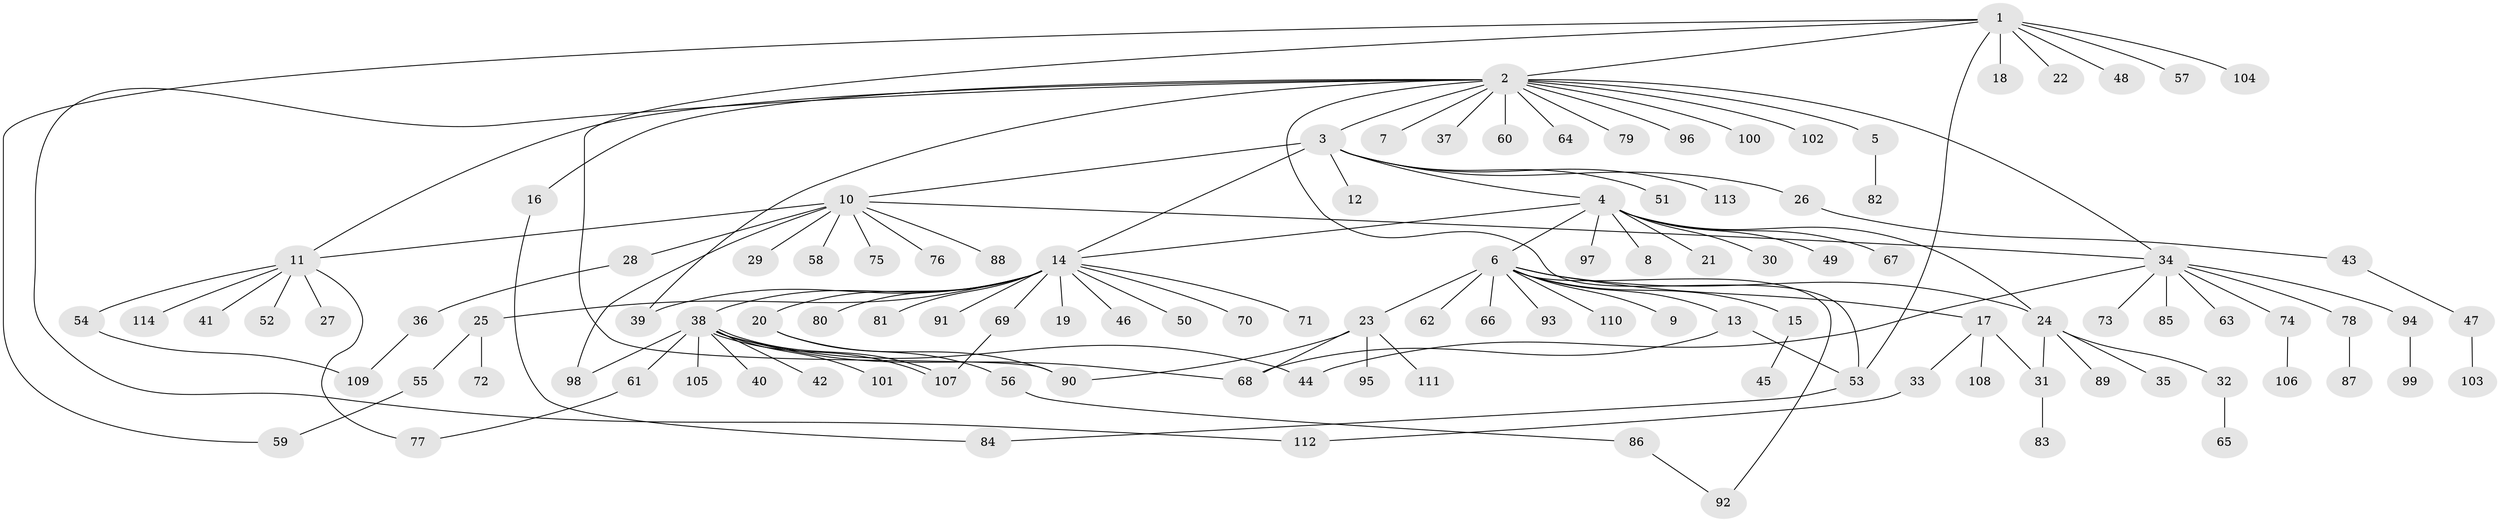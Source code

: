 // coarse degree distribution, {8: 0.011111111111111112, 16: 0.022222222222222223, 7: 0.022222222222222223, 9: 0.03333333333333333, 2: 0.18888888888888888, 12: 0.011111111111111112, 1: 0.6333333333333333, 5: 0.011111111111111112, 4: 0.03333333333333333, 6: 0.011111111111111112, 10: 0.011111111111111112, 3: 0.011111111111111112}
// Generated by graph-tools (version 1.1) at 2025/51/02/27/25 19:51:55]
// undirected, 114 vertices, 135 edges
graph export_dot {
graph [start="1"]
  node [color=gray90,style=filled];
  1;
  2;
  3;
  4;
  5;
  6;
  7;
  8;
  9;
  10;
  11;
  12;
  13;
  14;
  15;
  16;
  17;
  18;
  19;
  20;
  21;
  22;
  23;
  24;
  25;
  26;
  27;
  28;
  29;
  30;
  31;
  32;
  33;
  34;
  35;
  36;
  37;
  38;
  39;
  40;
  41;
  42;
  43;
  44;
  45;
  46;
  47;
  48;
  49;
  50;
  51;
  52;
  53;
  54;
  55;
  56;
  57;
  58;
  59;
  60;
  61;
  62;
  63;
  64;
  65;
  66;
  67;
  68;
  69;
  70;
  71;
  72;
  73;
  74;
  75;
  76;
  77;
  78;
  79;
  80;
  81;
  82;
  83;
  84;
  85;
  86;
  87;
  88;
  89;
  90;
  91;
  92;
  93;
  94;
  95;
  96;
  97;
  98;
  99;
  100;
  101;
  102;
  103;
  104;
  105;
  106;
  107;
  108;
  109;
  110;
  111;
  112;
  113;
  114;
  1 -- 2;
  1 -- 18;
  1 -- 22;
  1 -- 48;
  1 -- 53;
  1 -- 57;
  1 -- 59;
  1 -- 90;
  1 -- 104;
  2 -- 3;
  2 -- 5;
  2 -- 7;
  2 -- 11;
  2 -- 16;
  2 -- 34;
  2 -- 37;
  2 -- 39;
  2 -- 53;
  2 -- 60;
  2 -- 64;
  2 -- 79;
  2 -- 96;
  2 -- 100;
  2 -- 102;
  2 -- 112;
  3 -- 4;
  3 -- 10;
  3 -- 12;
  3 -- 14;
  3 -- 26;
  3 -- 51;
  3 -- 113;
  4 -- 6;
  4 -- 8;
  4 -- 14;
  4 -- 21;
  4 -- 24;
  4 -- 30;
  4 -- 49;
  4 -- 67;
  4 -- 97;
  5 -- 82;
  6 -- 9;
  6 -- 13;
  6 -- 15;
  6 -- 17;
  6 -- 23;
  6 -- 24;
  6 -- 62;
  6 -- 66;
  6 -- 92;
  6 -- 93;
  6 -- 110;
  10 -- 11;
  10 -- 28;
  10 -- 29;
  10 -- 34;
  10 -- 58;
  10 -- 75;
  10 -- 76;
  10 -- 88;
  10 -- 98;
  11 -- 27;
  11 -- 41;
  11 -- 52;
  11 -- 54;
  11 -- 77;
  11 -- 114;
  13 -- 53;
  13 -- 68;
  14 -- 19;
  14 -- 20;
  14 -- 25;
  14 -- 38;
  14 -- 39;
  14 -- 46;
  14 -- 50;
  14 -- 69;
  14 -- 70;
  14 -- 71;
  14 -- 80;
  14 -- 81;
  14 -- 91;
  15 -- 45;
  16 -- 84;
  17 -- 31;
  17 -- 33;
  17 -- 108;
  20 -- 56;
  20 -- 90;
  23 -- 68;
  23 -- 90;
  23 -- 95;
  23 -- 111;
  24 -- 31;
  24 -- 32;
  24 -- 35;
  24 -- 89;
  25 -- 55;
  25 -- 72;
  26 -- 43;
  28 -- 36;
  31 -- 83;
  32 -- 65;
  33 -- 112;
  34 -- 44;
  34 -- 63;
  34 -- 73;
  34 -- 74;
  34 -- 78;
  34 -- 85;
  34 -- 94;
  36 -- 109;
  38 -- 40;
  38 -- 42;
  38 -- 44;
  38 -- 61;
  38 -- 68;
  38 -- 98;
  38 -- 101;
  38 -- 105;
  38 -- 107;
  38 -- 107;
  43 -- 47;
  47 -- 103;
  53 -- 84;
  54 -- 109;
  55 -- 59;
  56 -- 86;
  61 -- 77;
  69 -- 107;
  74 -- 106;
  78 -- 87;
  86 -- 92;
  94 -- 99;
}

